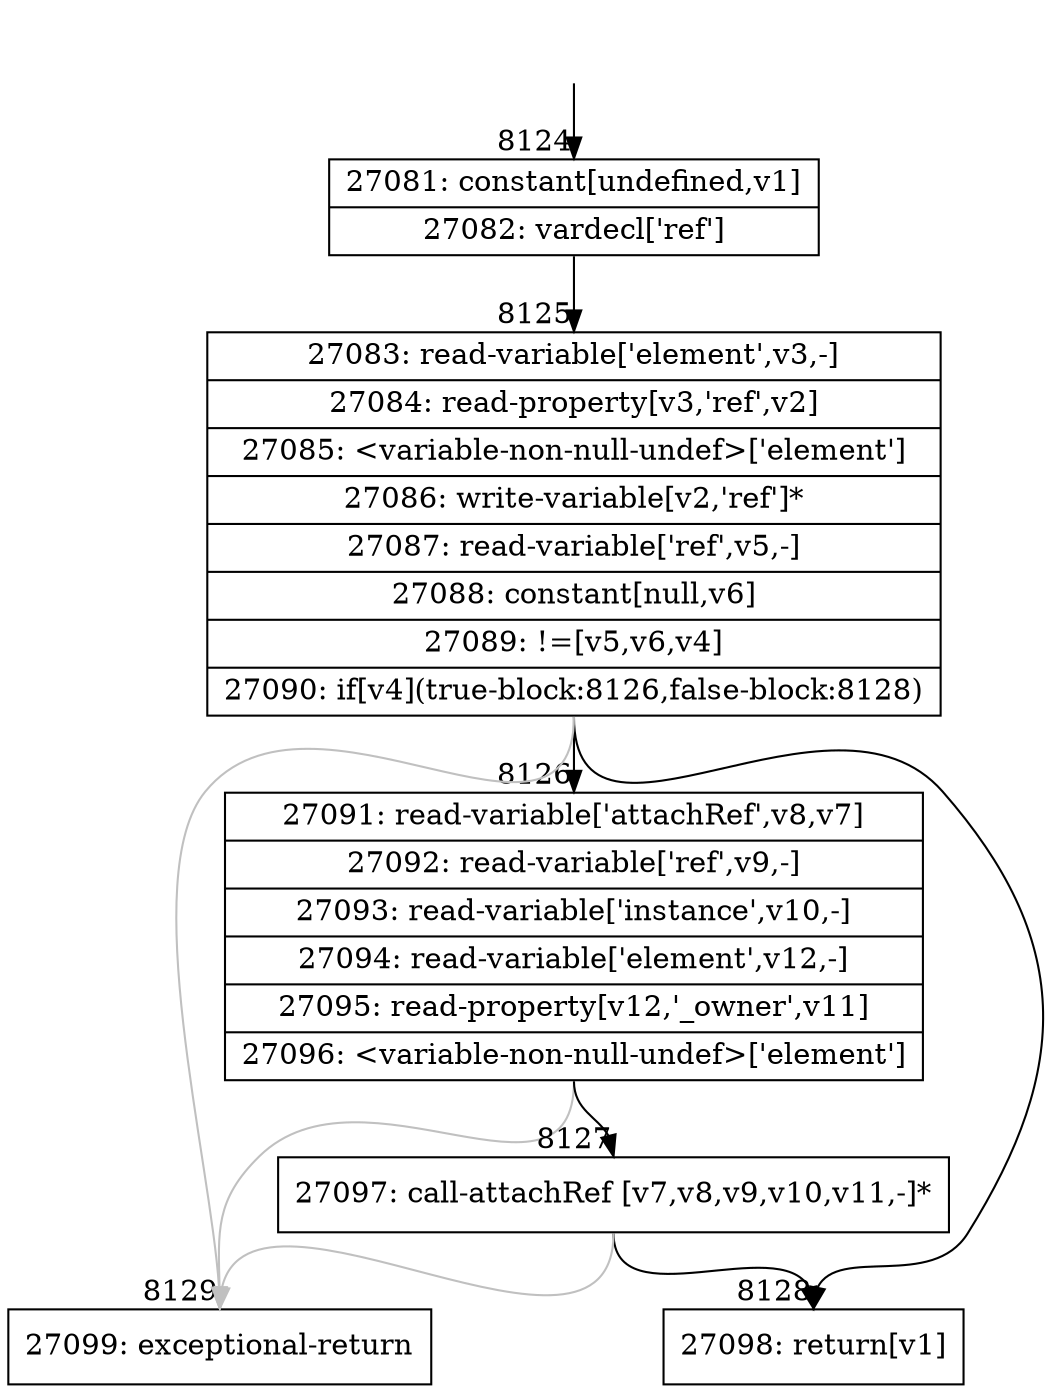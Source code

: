 digraph {
rankdir="TD"
BB_entry590[shape=none,label=""];
BB_entry590 -> BB8124 [tailport=s, headport=n, headlabel="    8124"]
BB8124 [shape=record label="{27081: constant[undefined,v1]|27082: vardecl['ref']}" ] 
BB8124 -> BB8125 [tailport=s, headport=n, headlabel="      8125"]
BB8125 [shape=record label="{27083: read-variable['element',v3,-]|27084: read-property[v3,'ref',v2]|27085: \<variable-non-null-undef\>['element']|27086: write-variable[v2,'ref']*|27087: read-variable['ref',v5,-]|27088: constant[null,v6]|27089: !=[v5,v6,v4]|27090: if[v4](true-block:8126,false-block:8128)}" ] 
BB8125 -> BB8126 [tailport=s, headport=n, headlabel="      8126"]
BB8125 -> BB8128 [tailport=s, headport=n, headlabel="      8128"]
BB8125 -> BB8129 [tailport=s, headport=n, color=gray, headlabel="      8129"]
BB8126 [shape=record label="{27091: read-variable['attachRef',v8,v7]|27092: read-variable['ref',v9,-]|27093: read-variable['instance',v10,-]|27094: read-variable['element',v12,-]|27095: read-property[v12,'_owner',v11]|27096: \<variable-non-null-undef\>['element']}" ] 
BB8126 -> BB8127 [tailport=s, headport=n, headlabel="      8127"]
BB8126 -> BB8129 [tailport=s, headport=n, color=gray]
BB8127 [shape=record label="{27097: call-attachRef [v7,v8,v9,v10,v11,-]*}" ] 
BB8127 -> BB8128 [tailport=s, headport=n]
BB8127 -> BB8129 [tailport=s, headport=n, color=gray]
BB8128 [shape=record label="{27098: return[v1]}" ] 
BB8129 [shape=record label="{27099: exceptional-return}" ] 
//#$~ 14251
}
